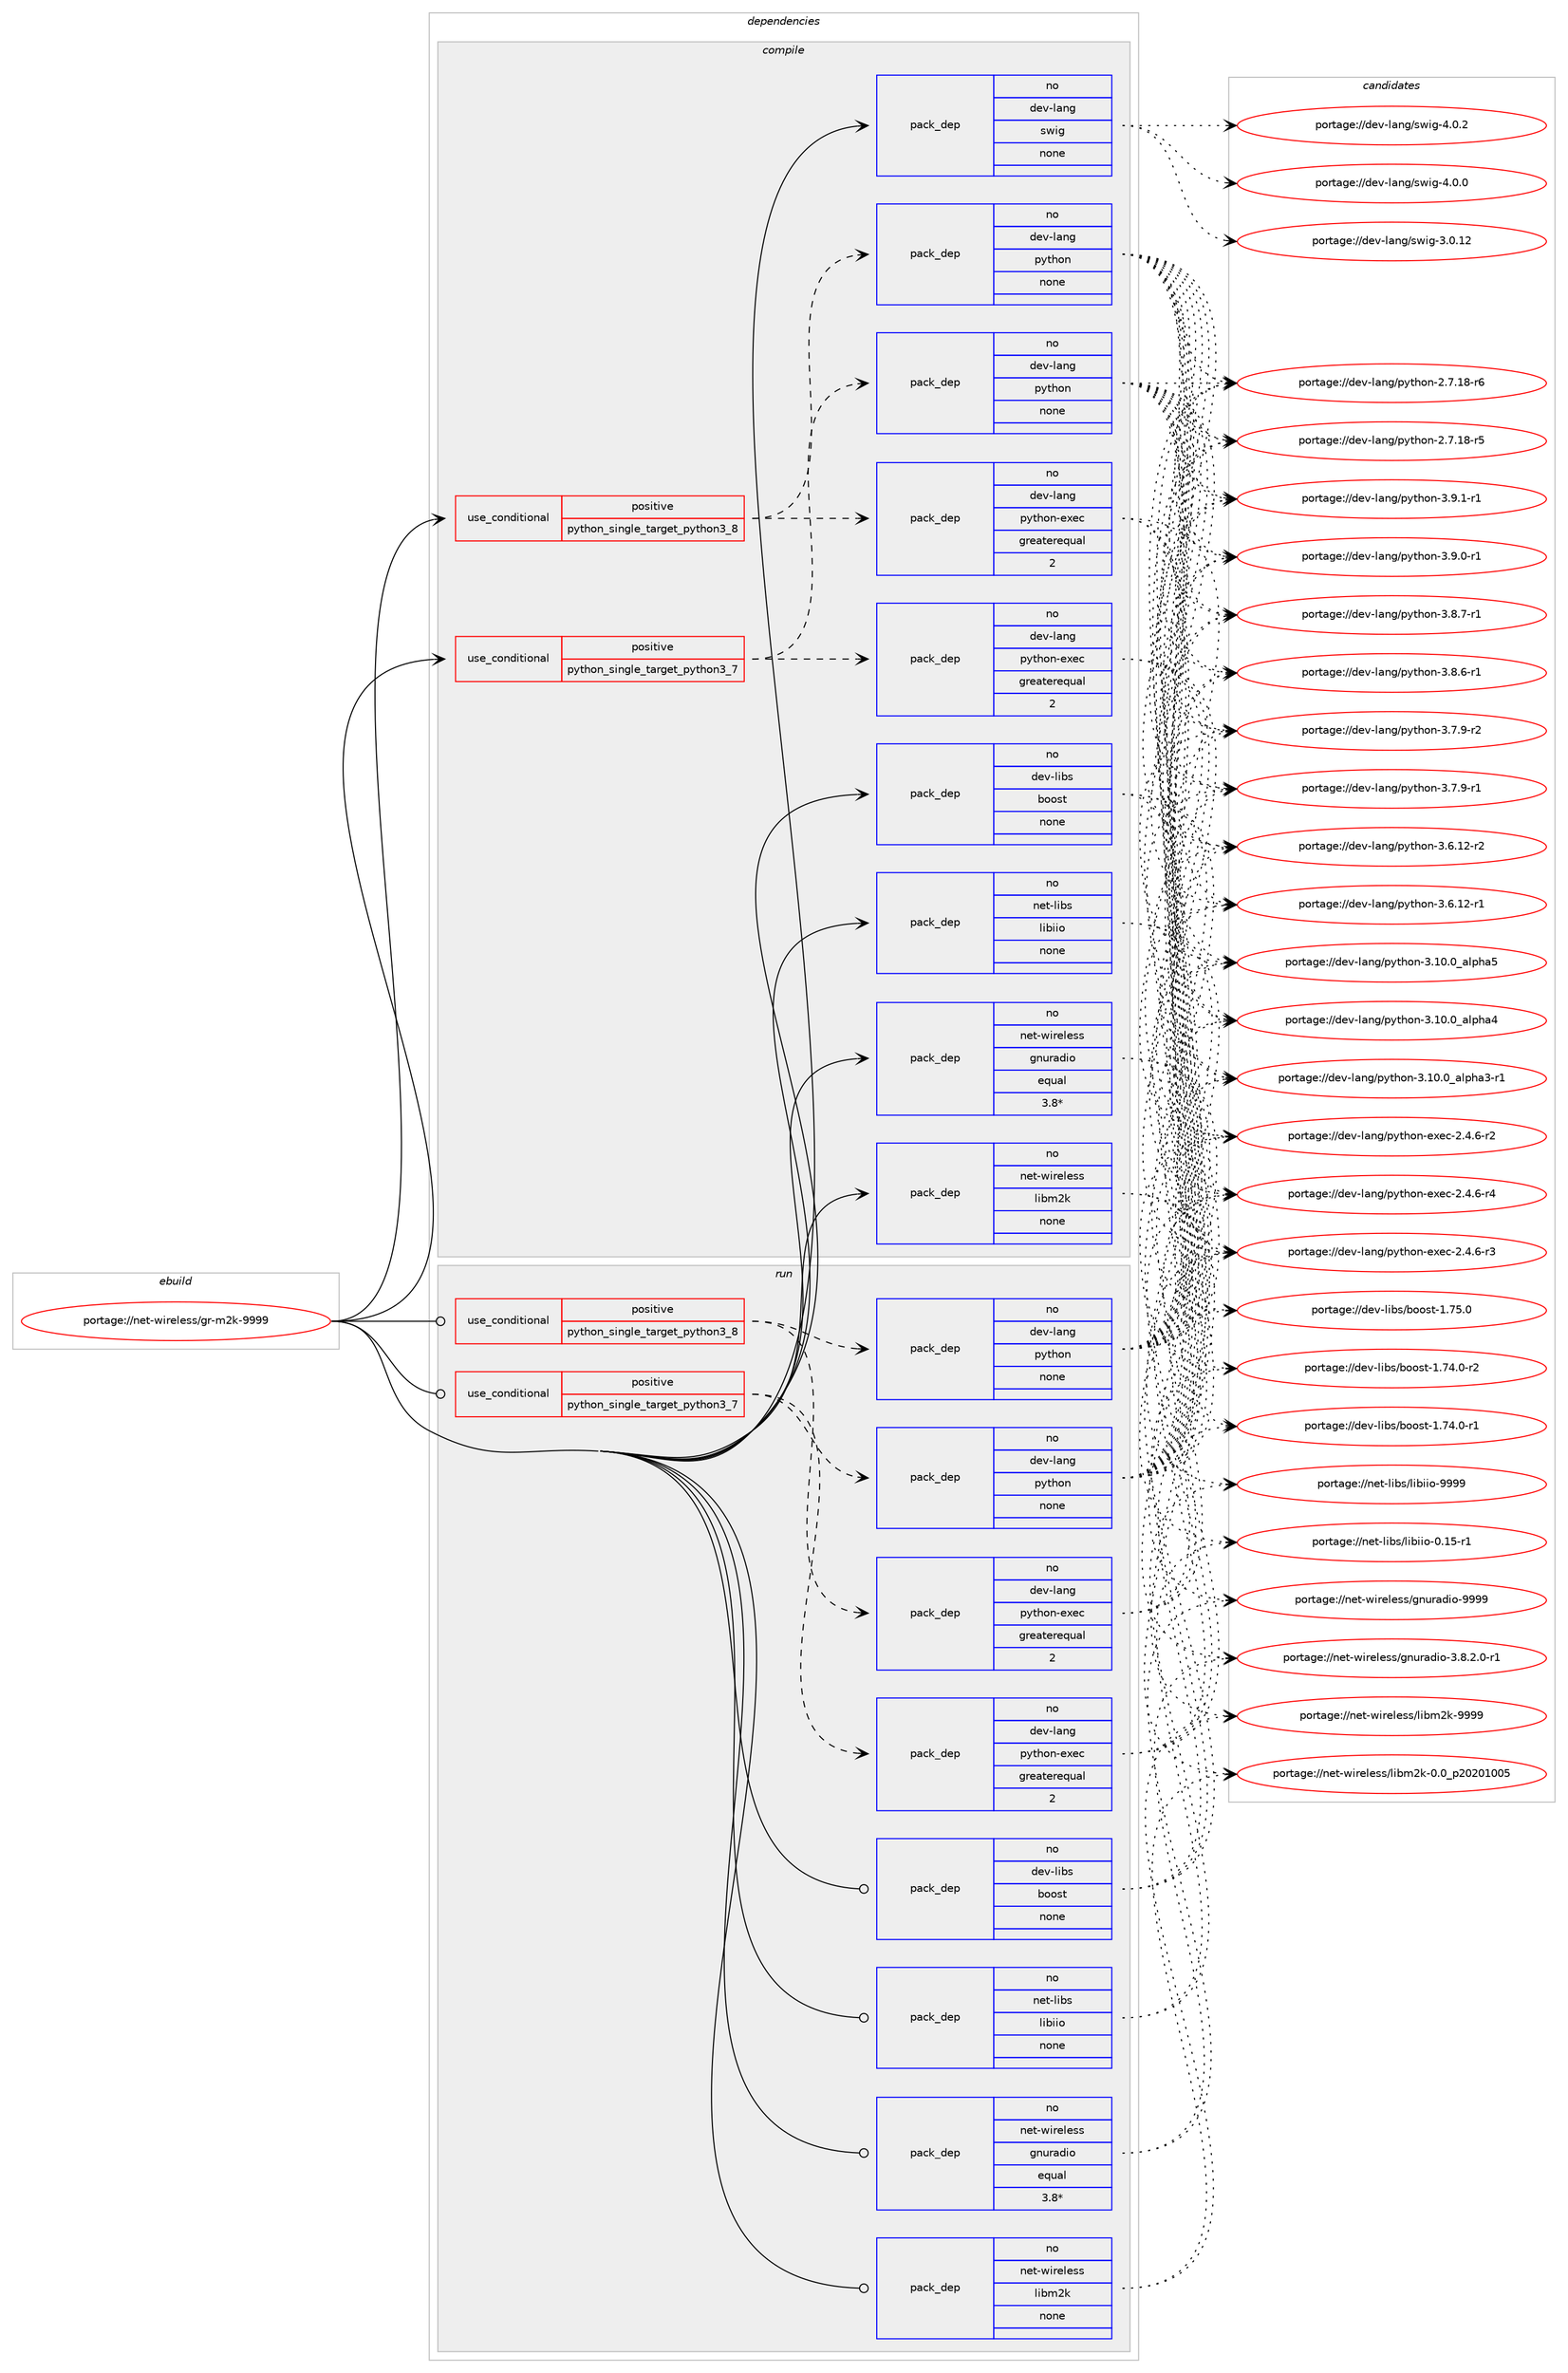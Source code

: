 digraph prolog {

# *************
# Graph options
# *************

newrank=true;
concentrate=true;
compound=true;
graph [rankdir=LR,fontname=Helvetica,fontsize=10,ranksep=1.5];#, ranksep=2.5, nodesep=0.2];
edge  [arrowhead=vee];
node  [fontname=Helvetica,fontsize=10];

# **********
# The ebuild
# **********

subgraph cluster_leftcol {
color=gray;
rank=same;
label=<<i>ebuild</i>>;
id [label="portage://net-wireless/gr-m2k-9999", color=red, width=4, href="../net-wireless/gr-m2k-9999.svg"];
}

# ****************
# The dependencies
# ****************

subgraph cluster_midcol {
color=gray;
label=<<i>dependencies</i>>;
subgraph cluster_compile {
fillcolor="#eeeeee";
style=filled;
label=<<i>compile</i>>;
subgraph cond4855 {
dependency15629 [label=<<TABLE BORDER="0" CELLBORDER="1" CELLSPACING="0" CELLPADDING="4"><TR><TD ROWSPAN="3" CELLPADDING="10">use_conditional</TD></TR><TR><TD>positive</TD></TR><TR><TD>python_single_target_python3_7</TD></TR></TABLE>>, shape=none, color=red];
subgraph pack10638 {
dependency15630 [label=<<TABLE BORDER="0" CELLBORDER="1" CELLSPACING="0" CELLPADDING="4" WIDTH="220"><TR><TD ROWSPAN="6" CELLPADDING="30">pack_dep</TD></TR><TR><TD WIDTH="110">no</TD></TR><TR><TD>dev-lang</TD></TR><TR><TD>python</TD></TR><TR><TD>none</TD></TR><TR><TD></TD></TR></TABLE>>, shape=none, color=blue];
}
dependency15629:e -> dependency15630:w [weight=20,style="dashed",arrowhead="vee"];
subgraph pack10639 {
dependency15631 [label=<<TABLE BORDER="0" CELLBORDER="1" CELLSPACING="0" CELLPADDING="4" WIDTH="220"><TR><TD ROWSPAN="6" CELLPADDING="30">pack_dep</TD></TR><TR><TD WIDTH="110">no</TD></TR><TR><TD>dev-lang</TD></TR><TR><TD>python-exec</TD></TR><TR><TD>greaterequal</TD></TR><TR><TD>2</TD></TR></TABLE>>, shape=none, color=blue];
}
dependency15629:e -> dependency15631:w [weight=20,style="dashed",arrowhead="vee"];
}
id:e -> dependency15629:w [weight=20,style="solid",arrowhead="vee"];
subgraph cond4856 {
dependency15632 [label=<<TABLE BORDER="0" CELLBORDER="1" CELLSPACING="0" CELLPADDING="4"><TR><TD ROWSPAN="3" CELLPADDING="10">use_conditional</TD></TR><TR><TD>positive</TD></TR><TR><TD>python_single_target_python3_8</TD></TR></TABLE>>, shape=none, color=red];
subgraph pack10640 {
dependency15633 [label=<<TABLE BORDER="0" CELLBORDER="1" CELLSPACING="0" CELLPADDING="4" WIDTH="220"><TR><TD ROWSPAN="6" CELLPADDING="30">pack_dep</TD></TR><TR><TD WIDTH="110">no</TD></TR><TR><TD>dev-lang</TD></TR><TR><TD>python</TD></TR><TR><TD>none</TD></TR><TR><TD></TD></TR></TABLE>>, shape=none, color=blue];
}
dependency15632:e -> dependency15633:w [weight=20,style="dashed",arrowhead="vee"];
subgraph pack10641 {
dependency15634 [label=<<TABLE BORDER="0" CELLBORDER="1" CELLSPACING="0" CELLPADDING="4" WIDTH="220"><TR><TD ROWSPAN="6" CELLPADDING="30">pack_dep</TD></TR><TR><TD WIDTH="110">no</TD></TR><TR><TD>dev-lang</TD></TR><TR><TD>python-exec</TD></TR><TR><TD>greaterequal</TD></TR><TR><TD>2</TD></TR></TABLE>>, shape=none, color=blue];
}
dependency15632:e -> dependency15634:w [weight=20,style="dashed",arrowhead="vee"];
}
id:e -> dependency15632:w [weight=20,style="solid",arrowhead="vee"];
subgraph pack10642 {
dependency15635 [label=<<TABLE BORDER="0" CELLBORDER="1" CELLSPACING="0" CELLPADDING="4" WIDTH="220"><TR><TD ROWSPAN="6" CELLPADDING="30">pack_dep</TD></TR><TR><TD WIDTH="110">no</TD></TR><TR><TD>dev-lang</TD></TR><TR><TD>swig</TD></TR><TR><TD>none</TD></TR><TR><TD></TD></TR></TABLE>>, shape=none, color=blue];
}
id:e -> dependency15635:w [weight=20,style="solid",arrowhead="vee"];
subgraph pack10643 {
dependency15636 [label=<<TABLE BORDER="0" CELLBORDER="1" CELLSPACING="0" CELLPADDING="4" WIDTH="220"><TR><TD ROWSPAN="6" CELLPADDING="30">pack_dep</TD></TR><TR><TD WIDTH="110">no</TD></TR><TR><TD>dev-libs</TD></TR><TR><TD>boost</TD></TR><TR><TD>none</TD></TR><TR><TD></TD></TR></TABLE>>, shape=none, color=blue];
}
id:e -> dependency15636:w [weight=20,style="solid",arrowhead="vee"];
subgraph pack10644 {
dependency15637 [label=<<TABLE BORDER="0" CELLBORDER="1" CELLSPACING="0" CELLPADDING="4" WIDTH="220"><TR><TD ROWSPAN="6" CELLPADDING="30">pack_dep</TD></TR><TR><TD WIDTH="110">no</TD></TR><TR><TD>net-libs</TD></TR><TR><TD>libiio</TD></TR><TR><TD>none</TD></TR><TR><TD></TD></TR></TABLE>>, shape=none, color=blue];
}
id:e -> dependency15637:w [weight=20,style="solid",arrowhead="vee"];
subgraph pack10645 {
dependency15638 [label=<<TABLE BORDER="0" CELLBORDER="1" CELLSPACING="0" CELLPADDING="4" WIDTH="220"><TR><TD ROWSPAN="6" CELLPADDING="30">pack_dep</TD></TR><TR><TD WIDTH="110">no</TD></TR><TR><TD>net-wireless</TD></TR><TR><TD>gnuradio</TD></TR><TR><TD>equal</TD></TR><TR><TD>3.8*</TD></TR></TABLE>>, shape=none, color=blue];
}
id:e -> dependency15638:w [weight=20,style="solid",arrowhead="vee"];
subgraph pack10646 {
dependency15639 [label=<<TABLE BORDER="0" CELLBORDER="1" CELLSPACING="0" CELLPADDING="4" WIDTH="220"><TR><TD ROWSPAN="6" CELLPADDING="30">pack_dep</TD></TR><TR><TD WIDTH="110">no</TD></TR><TR><TD>net-wireless</TD></TR><TR><TD>libm2k</TD></TR><TR><TD>none</TD></TR><TR><TD></TD></TR></TABLE>>, shape=none, color=blue];
}
id:e -> dependency15639:w [weight=20,style="solid",arrowhead="vee"];
}
subgraph cluster_compileandrun {
fillcolor="#eeeeee";
style=filled;
label=<<i>compile and run</i>>;
}
subgraph cluster_run {
fillcolor="#eeeeee";
style=filled;
label=<<i>run</i>>;
subgraph cond4857 {
dependency15640 [label=<<TABLE BORDER="0" CELLBORDER="1" CELLSPACING="0" CELLPADDING="4"><TR><TD ROWSPAN="3" CELLPADDING="10">use_conditional</TD></TR><TR><TD>positive</TD></TR><TR><TD>python_single_target_python3_7</TD></TR></TABLE>>, shape=none, color=red];
subgraph pack10647 {
dependency15641 [label=<<TABLE BORDER="0" CELLBORDER="1" CELLSPACING="0" CELLPADDING="4" WIDTH="220"><TR><TD ROWSPAN="6" CELLPADDING="30">pack_dep</TD></TR><TR><TD WIDTH="110">no</TD></TR><TR><TD>dev-lang</TD></TR><TR><TD>python</TD></TR><TR><TD>none</TD></TR><TR><TD></TD></TR></TABLE>>, shape=none, color=blue];
}
dependency15640:e -> dependency15641:w [weight=20,style="dashed",arrowhead="vee"];
subgraph pack10648 {
dependency15642 [label=<<TABLE BORDER="0" CELLBORDER="1" CELLSPACING="0" CELLPADDING="4" WIDTH="220"><TR><TD ROWSPAN="6" CELLPADDING="30">pack_dep</TD></TR><TR><TD WIDTH="110">no</TD></TR><TR><TD>dev-lang</TD></TR><TR><TD>python-exec</TD></TR><TR><TD>greaterequal</TD></TR><TR><TD>2</TD></TR></TABLE>>, shape=none, color=blue];
}
dependency15640:e -> dependency15642:w [weight=20,style="dashed",arrowhead="vee"];
}
id:e -> dependency15640:w [weight=20,style="solid",arrowhead="odot"];
subgraph cond4858 {
dependency15643 [label=<<TABLE BORDER="0" CELLBORDER="1" CELLSPACING="0" CELLPADDING="4"><TR><TD ROWSPAN="3" CELLPADDING="10">use_conditional</TD></TR><TR><TD>positive</TD></TR><TR><TD>python_single_target_python3_8</TD></TR></TABLE>>, shape=none, color=red];
subgraph pack10649 {
dependency15644 [label=<<TABLE BORDER="0" CELLBORDER="1" CELLSPACING="0" CELLPADDING="4" WIDTH="220"><TR><TD ROWSPAN="6" CELLPADDING="30">pack_dep</TD></TR><TR><TD WIDTH="110">no</TD></TR><TR><TD>dev-lang</TD></TR><TR><TD>python</TD></TR><TR><TD>none</TD></TR><TR><TD></TD></TR></TABLE>>, shape=none, color=blue];
}
dependency15643:e -> dependency15644:w [weight=20,style="dashed",arrowhead="vee"];
subgraph pack10650 {
dependency15645 [label=<<TABLE BORDER="0" CELLBORDER="1" CELLSPACING="0" CELLPADDING="4" WIDTH="220"><TR><TD ROWSPAN="6" CELLPADDING="30">pack_dep</TD></TR><TR><TD WIDTH="110">no</TD></TR><TR><TD>dev-lang</TD></TR><TR><TD>python-exec</TD></TR><TR><TD>greaterequal</TD></TR><TR><TD>2</TD></TR></TABLE>>, shape=none, color=blue];
}
dependency15643:e -> dependency15645:w [weight=20,style="dashed",arrowhead="vee"];
}
id:e -> dependency15643:w [weight=20,style="solid",arrowhead="odot"];
subgraph pack10651 {
dependency15646 [label=<<TABLE BORDER="0" CELLBORDER="1" CELLSPACING="0" CELLPADDING="4" WIDTH="220"><TR><TD ROWSPAN="6" CELLPADDING="30">pack_dep</TD></TR><TR><TD WIDTH="110">no</TD></TR><TR><TD>dev-libs</TD></TR><TR><TD>boost</TD></TR><TR><TD>none</TD></TR><TR><TD></TD></TR></TABLE>>, shape=none, color=blue];
}
id:e -> dependency15646:w [weight=20,style="solid",arrowhead="odot"];
subgraph pack10652 {
dependency15647 [label=<<TABLE BORDER="0" CELLBORDER="1" CELLSPACING="0" CELLPADDING="4" WIDTH="220"><TR><TD ROWSPAN="6" CELLPADDING="30">pack_dep</TD></TR><TR><TD WIDTH="110">no</TD></TR><TR><TD>net-libs</TD></TR><TR><TD>libiio</TD></TR><TR><TD>none</TD></TR><TR><TD></TD></TR></TABLE>>, shape=none, color=blue];
}
id:e -> dependency15647:w [weight=20,style="solid",arrowhead="odot"];
subgraph pack10653 {
dependency15648 [label=<<TABLE BORDER="0" CELLBORDER="1" CELLSPACING="0" CELLPADDING="4" WIDTH="220"><TR><TD ROWSPAN="6" CELLPADDING="30">pack_dep</TD></TR><TR><TD WIDTH="110">no</TD></TR><TR><TD>net-wireless</TD></TR><TR><TD>gnuradio</TD></TR><TR><TD>equal</TD></TR><TR><TD>3.8*</TD></TR></TABLE>>, shape=none, color=blue];
}
id:e -> dependency15648:w [weight=20,style="solid",arrowhead="odot"];
subgraph pack10654 {
dependency15649 [label=<<TABLE BORDER="0" CELLBORDER="1" CELLSPACING="0" CELLPADDING="4" WIDTH="220"><TR><TD ROWSPAN="6" CELLPADDING="30">pack_dep</TD></TR><TR><TD WIDTH="110">no</TD></TR><TR><TD>net-wireless</TD></TR><TR><TD>libm2k</TD></TR><TR><TD>none</TD></TR><TR><TD></TD></TR></TABLE>>, shape=none, color=blue];
}
id:e -> dependency15649:w [weight=20,style="solid",arrowhead="odot"];
}
}

# **************
# The candidates
# **************

subgraph cluster_choices {
rank=same;
color=gray;
label=<<i>candidates</i>>;

subgraph choice10638 {
color=black;
nodesep=1;
choice1001011184510897110103471121211161041111104551465746494511449 [label="portage://dev-lang/python-3.9.1-r1", color=red, width=4,href="../dev-lang/python-3.9.1-r1.svg"];
choice1001011184510897110103471121211161041111104551465746484511449 [label="portage://dev-lang/python-3.9.0-r1", color=red, width=4,href="../dev-lang/python-3.9.0-r1.svg"];
choice1001011184510897110103471121211161041111104551465646554511449 [label="portage://dev-lang/python-3.8.7-r1", color=red, width=4,href="../dev-lang/python-3.8.7-r1.svg"];
choice1001011184510897110103471121211161041111104551465646544511449 [label="portage://dev-lang/python-3.8.6-r1", color=red, width=4,href="../dev-lang/python-3.8.6-r1.svg"];
choice1001011184510897110103471121211161041111104551465546574511450 [label="portage://dev-lang/python-3.7.9-r2", color=red, width=4,href="../dev-lang/python-3.7.9-r2.svg"];
choice1001011184510897110103471121211161041111104551465546574511449 [label="portage://dev-lang/python-3.7.9-r1", color=red, width=4,href="../dev-lang/python-3.7.9-r1.svg"];
choice100101118451089711010347112121116104111110455146544649504511450 [label="portage://dev-lang/python-3.6.12-r2", color=red, width=4,href="../dev-lang/python-3.6.12-r2.svg"];
choice100101118451089711010347112121116104111110455146544649504511449 [label="portage://dev-lang/python-3.6.12-r1", color=red, width=4,href="../dev-lang/python-3.6.12-r1.svg"];
choice1001011184510897110103471121211161041111104551464948464895971081121049753 [label="portage://dev-lang/python-3.10.0_alpha5", color=red, width=4,href="../dev-lang/python-3.10.0_alpha5.svg"];
choice1001011184510897110103471121211161041111104551464948464895971081121049752 [label="portage://dev-lang/python-3.10.0_alpha4", color=red, width=4,href="../dev-lang/python-3.10.0_alpha4.svg"];
choice10010111845108971101034711212111610411111045514649484648959710811210497514511449 [label="portage://dev-lang/python-3.10.0_alpha3-r1", color=red, width=4,href="../dev-lang/python-3.10.0_alpha3-r1.svg"];
choice100101118451089711010347112121116104111110455046554649564511454 [label="portage://dev-lang/python-2.7.18-r6", color=red, width=4,href="../dev-lang/python-2.7.18-r6.svg"];
choice100101118451089711010347112121116104111110455046554649564511453 [label="portage://dev-lang/python-2.7.18-r5", color=red, width=4,href="../dev-lang/python-2.7.18-r5.svg"];
dependency15630:e -> choice1001011184510897110103471121211161041111104551465746494511449:w [style=dotted,weight="100"];
dependency15630:e -> choice1001011184510897110103471121211161041111104551465746484511449:w [style=dotted,weight="100"];
dependency15630:e -> choice1001011184510897110103471121211161041111104551465646554511449:w [style=dotted,weight="100"];
dependency15630:e -> choice1001011184510897110103471121211161041111104551465646544511449:w [style=dotted,weight="100"];
dependency15630:e -> choice1001011184510897110103471121211161041111104551465546574511450:w [style=dotted,weight="100"];
dependency15630:e -> choice1001011184510897110103471121211161041111104551465546574511449:w [style=dotted,weight="100"];
dependency15630:e -> choice100101118451089711010347112121116104111110455146544649504511450:w [style=dotted,weight="100"];
dependency15630:e -> choice100101118451089711010347112121116104111110455146544649504511449:w [style=dotted,weight="100"];
dependency15630:e -> choice1001011184510897110103471121211161041111104551464948464895971081121049753:w [style=dotted,weight="100"];
dependency15630:e -> choice1001011184510897110103471121211161041111104551464948464895971081121049752:w [style=dotted,weight="100"];
dependency15630:e -> choice10010111845108971101034711212111610411111045514649484648959710811210497514511449:w [style=dotted,weight="100"];
dependency15630:e -> choice100101118451089711010347112121116104111110455046554649564511454:w [style=dotted,weight="100"];
dependency15630:e -> choice100101118451089711010347112121116104111110455046554649564511453:w [style=dotted,weight="100"];
}
subgraph choice10639 {
color=black;
nodesep=1;
choice10010111845108971101034711212111610411111045101120101994550465246544511452 [label="portage://dev-lang/python-exec-2.4.6-r4", color=red, width=4,href="../dev-lang/python-exec-2.4.6-r4.svg"];
choice10010111845108971101034711212111610411111045101120101994550465246544511451 [label="portage://dev-lang/python-exec-2.4.6-r3", color=red, width=4,href="../dev-lang/python-exec-2.4.6-r3.svg"];
choice10010111845108971101034711212111610411111045101120101994550465246544511450 [label="portage://dev-lang/python-exec-2.4.6-r2", color=red, width=4,href="../dev-lang/python-exec-2.4.6-r2.svg"];
dependency15631:e -> choice10010111845108971101034711212111610411111045101120101994550465246544511452:w [style=dotted,weight="100"];
dependency15631:e -> choice10010111845108971101034711212111610411111045101120101994550465246544511451:w [style=dotted,weight="100"];
dependency15631:e -> choice10010111845108971101034711212111610411111045101120101994550465246544511450:w [style=dotted,weight="100"];
}
subgraph choice10640 {
color=black;
nodesep=1;
choice1001011184510897110103471121211161041111104551465746494511449 [label="portage://dev-lang/python-3.9.1-r1", color=red, width=4,href="../dev-lang/python-3.9.1-r1.svg"];
choice1001011184510897110103471121211161041111104551465746484511449 [label="portage://dev-lang/python-3.9.0-r1", color=red, width=4,href="../dev-lang/python-3.9.0-r1.svg"];
choice1001011184510897110103471121211161041111104551465646554511449 [label="portage://dev-lang/python-3.8.7-r1", color=red, width=4,href="../dev-lang/python-3.8.7-r1.svg"];
choice1001011184510897110103471121211161041111104551465646544511449 [label="portage://dev-lang/python-3.8.6-r1", color=red, width=4,href="../dev-lang/python-3.8.6-r1.svg"];
choice1001011184510897110103471121211161041111104551465546574511450 [label="portage://dev-lang/python-3.7.9-r2", color=red, width=4,href="../dev-lang/python-3.7.9-r2.svg"];
choice1001011184510897110103471121211161041111104551465546574511449 [label="portage://dev-lang/python-3.7.9-r1", color=red, width=4,href="../dev-lang/python-3.7.9-r1.svg"];
choice100101118451089711010347112121116104111110455146544649504511450 [label="portage://dev-lang/python-3.6.12-r2", color=red, width=4,href="../dev-lang/python-3.6.12-r2.svg"];
choice100101118451089711010347112121116104111110455146544649504511449 [label="portage://dev-lang/python-3.6.12-r1", color=red, width=4,href="../dev-lang/python-3.6.12-r1.svg"];
choice1001011184510897110103471121211161041111104551464948464895971081121049753 [label="portage://dev-lang/python-3.10.0_alpha5", color=red, width=4,href="../dev-lang/python-3.10.0_alpha5.svg"];
choice1001011184510897110103471121211161041111104551464948464895971081121049752 [label="portage://dev-lang/python-3.10.0_alpha4", color=red, width=4,href="../dev-lang/python-3.10.0_alpha4.svg"];
choice10010111845108971101034711212111610411111045514649484648959710811210497514511449 [label="portage://dev-lang/python-3.10.0_alpha3-r1", color=red, width=4,href="../dev-lang/python-3.10.0_alpha3-r1.svg"];
choice100101118451089711010347112121116104111110455046554649564511454 [label="portage://dev-lang/python-2.7.18-r6", color=red, width=4,href="../dev-lang/python-2.7.18-r6.svg"];
choice100101118451089711010347112121116104111110455046554649564511453 [label="portage://dev-lang/python-2.7.18-r5", color=red, width=4,href="../dev-lang/python-2.7.18-r5.svg"];
dependency15633:e -> choice1001011184510897110103471121211161041111104551465746494511449:w [style=dotted,weight="100"];
dependency15633:e -> choice1001011184510897110103471121211161041111104551465746484511449:w [style=dotted,weight="100"];
dependency15633:e -> choice1001011184510897110103471121211161041111104551465646554511449:w [style=dotted,weight="100"];
dependency15633:e -> choice1001011184510897110103471121211161041111104551465646544511449:w [style=dotted,weight="100"];
dependency15633:e -> choice1001011184510897110103471121211161041111104551465546574511450:w [style=dotted,weight="100"];
dependency15633:e -> choice1001011184510897110103471121211161041111104551465546574511449:w [style=dotted,weight="100"];
dependency15633:e -> choice100101118451089711010347112121116104111110455146544649504511450:w [style=dotted,weight="100"];
dependency15633:e -> choice100101118451089711010347112121116104111110455146544649504511449:w [style=dotted,weight="100"];
dependency15633:e -> choice1001011184510897110103471121211161041111104551464948464895971081121049753:w [style=dotted,weight="100"];
dependency15633:e -> choice1001011184510897110103471121211161041111104551464948464895971081121049752:w [style=dotted,weight="100"];
dependency15633:e -> choice10010111845108971101034711212111610411111045514649484648959710811210497514511449:w [style=dotted,weight="100"];
dependency15633:e -> choice100101118451089711010347112121116104111110455046554649564511454:w [style=dotted,weight="100"];
dependency15633:e -> choice100101118451089711010347112121116104111110455046554649564511453:w [style=dotted,weight="100"];
}
subgraph choice10641 {
color=black;
nodesep=1;
choice10010111845108971101034711212111610411111045101120101994550465246544511452 [label="portage://dev-lang/python-exec-2.4.6-r4", color=red, width=4,href="../dev-lang/python-exec-2.4.6-r4.svg"];
choice10010111845108971101034711212111610411111045101120101994550465246544511451 [label="portage://dev-lang/python-exec-2.4.6-r3", color=red, width=4,href="../dev-lang/python-exec-2.4.6-r3.svg"];
choice10010111845108971101034711212111610411111045101120101994550465246544511450 [label="portage://dev-lang/python-exec-2.4.6-r2", color=red, width=4,href="../dev-lang/python-exec-2.4.6-r2.svg"];
dependency15634:e -> choice10010111845108971101034711212111610411111045101120101994550465246544511452:w [style=dotted,weight="100"];
dependency15634:e -> choice10010111845108971101034711212111610411111045101120101994550465246544511451:w [style=dotted,weight="100"];
dependency15634:e -> choice10010111845108971101034711212111610411111045101120101994550465246544511450:w [style=dotted,weight="100"];
}
subgraph choice10642 {
color=black;
nodesep=1;
choice100101118451089711010347115119105103455246484650 [label="portage://dev-lang/swig-4.0.2", color=red, width=4,href="../dev-lang/swig-4.0.2.svg"];
choice100101118451089711010347115119105103455246484648 [label="portage://dev-lang/swig-4.0.0", color=red, width=4,href="../dev-lang/swig-4.0.0.svg"];
choice10010111845108971101034711511910510345514648464950 [label="portage://dev-lang/swig-3.0.12", color=red, width=4,href="../dev-lang/swig-3.0.12.svg"];
dependency15635:e -> choice100101118451089711010347115119105103455246484650:w [style=dotted,weight="100"];
dependency15635:e -> choice100101118451089711010347115119105103455246484648:w [style=dotted,weight="100"];
dependency15635:e -> choice10010111845108971101034711511910510345514648464950:w [style=dotted,weight="100"];
}
subgraph choice10643 {
color=black;
nodesep=1;
choice1001011184510810598115479811111111511645494655534648 [label="portage://dev-libs/boost-1.75.0", color=red, width=4,href="../dev-libs/boost-1.75.0.svg"];
choice10010111845108105981154798111111115116454946555246484511450 [label="portage://dev-libs/boost-1.74.0-r2", color=red, width=4,href="../dev-libs/boost-1.74.0-r2.svg"];
choice10010111845108105981154798111111115116454946555246484511449 [label="portage://dev-libs/boost-1.74.0-r1", color=red, width=4,href="../dev-libs/boost-1.74.0-r1.svg"];
dependency15636:e -> choice1001011184510810598115479811111111511645494655534648:w [style=dotted,weight="100"];
dependency15636:e -> choice10010111845108105981154798111111115116454946555246484511450:w [style=dotted,weight="100"];
dependency15636:e -> choice10010111845108105981154798111111115116454946555246484511449:w [style=dotted,weight="100"];
}
subgraph choice10644 {
color=black;
nodesep=1;
choice110101116451081059811547108105981051051114557575757 [label="portage://net-libs/libiio-9999", color=red, width=4,href="../net-libs/libiio-9999.svg"];
choice1101011164510810598115471081059810510511145484649534511449 [label="portage://net-libs/libiio-0.15-r1", color=red, width=4,href="../net-libs/libiio-0.15-r1.svg"];
dependency15637:e -> choice110101116451081059811547108105981051051114557575757:w [style=dotted,weight="100"];
dependency15637:e -> choice1101011164510810598115471081059810510511145484649534511449:w [style=dotted,weight="100"];
}
subgraph choice10645 {
color=black;
nodesep=1;
choice1101011164511910511410110810111511547103110117114971001051114557575757 [label="portage://net-wireless/gnuradio-9999", color=red, width=4,href="../net-wireless/gnuradio-9999.svg"];
choice11010111645119105114101108101115115471031101171149710010511145514656465046484511449 [label="portage://net-wireless/gnuradio-3.8.2.0-r1", color=red, width=4,href="../net-wireless/gnuradio-3.8.2.0-r1.svg"];
dependency15638:e -> choice1101011164511910511410110810111511547103110117114971001051114557575757:w [style=dotted,weight="100"];
dependency15638:e -> choice11010111645119105114101108101115115471031101171149710010511145514656465046484511449:w [style=dotted,weight="100"];
}
subgraph choice10646 {
color=black;
nodesep=1;
choice110101116451191051141011081011151154710810598109501074557575757 [label="portage://net-wireless/libm2k-9999", color=red, width=4,href="../net-wireless/libm2k-9999.svg"];
choice1101011164511910511410110810111511547108105981095010745484648951125048504849484853 [label="portage://net-wireless/libm2k-0.0_p20201005", color=red, width=4,href="../net-wireless/libm2k-0.0_p20201005.svg"];
dependency15639:e -> choice110101116451191051141011081011151154710810598109501074557575757:w [style=dotted,weight="100"];
dependency15639:e -> choice1101011164511910511410110810111511547108105981095010745484648951125048504849484853:w [style=dotted,weight="100"];
}
subgraph choice10647 {
color=black;
nodesep=1;
choice1001011184510897110103471121211161041111104551465746494511449 [label="portage://dev-lang/python-3.9.1-r1", color=red, width=4,href="../dev-lang/python-3.9.1-r1.svg"];
choice1001011184510897110103471121211161041111104551465746484511449 [label="portage://dev-lang/python-3.9.0-r1", color=red, width=4,href="../dev-lang/python-3.9.0-r1.svg"];
choice1001011184510897110103471121211161041111104551465646554511449 [label="portage://dev-lang/python-3.8.7-r1", color=red, width=4,href="../dev-lang/python-3.8.7-r1.svg"];
choice1001011184510897110103471121211161041111104551465646544511449 [label="portage://dev-lang/python-3.8.6-r1", color=red, width=4,href="../dev-lang/python-3.8.6-r1.svg"];
choice1001011184510897110103471121211161041111104551465546574511450 [label="portage://dev-lang/python-3.7.9-r2", color=red, width=4,href="../dev-lang/python-3.7.9-r2.svg"];
choice1001011184510897110103471121211161041111104551465546574511449 [label="portage://dev-lang/python-3.7.9-r1", color=red, width=4,href="../dev-lang/python-3.7.9-r1.svg"];
choice100101118451089711010347112121116104111110455146544649504511450 [label="portage://dev-lang/python-3.6.12-r2", color=red, width=4,href="../dev-lang/python-3.6.12-r2.svg"];
choice100101118451089711010347112121116104111110455146544649504511449 [label="portage://dev-lang/python-3.6.12-r1", color=red, width=4,href="../dev-lang/python-3.6.12-r1.svg"];
choice1001011184510897110103471121211161041111104551464948464895971081121049753 [label="portage://dev-lang/python-3.10.0_alpha5", color=red, width=4,href="../dev-lang/python-3.10.0_alpha5.svg"];
choice1001011184510897110103471121211161041111104551464948464895971081121049752 [label="portage://dev-lang/python-3.10.0_alpha4", color=red, width=4,href="../dev-lang/python-3.10.0_alpha4.svg"];
choice10010111845108971101034711212111610411111045514649484648959710811210497514511449 [label="portage://dev-lang/python-3.10.0_alpha3-r1", color=red, width=4,href="../dev-lang/python-3.10.0_alpha3-r1.svg"];
choice100101118451089711010347112121116104111110455046554649564511454 [label="portage://dev-lang/python-2.7.18-r6", color=red, width=4,href="../dev-lang/python-2.7.18-r6.svg"];
choice100101118451089711010347112121116104111110455046554649564511453 [label="portage://dev-lang/python-2.7.18-r5", color=red, width=4,href="../dev-lang/python-2.7.18-r5.svg"];
dependency15641:e -> choice1001011184510897110103471121211161041111104551465746494511449:w [style=dotted,weight="100"];
dependency15641:e -> choice1001011184510897110103471121211161041111104551465746484511449:w [style=dotted,weight="100"];
dependency15641:e -> choice1001011184510897110103471121211161041111104551465646554511449:w [style=dotted,weight="100"];
dependency15641:e -> choice1001011184510897110103471121211161041111104551465646544511449:w [style=dotted,weight="100"];
dependency15641:e -> choice1001011184510897110103471121211161041111104551465546574511450:w [style=dotted,weight="100"];
dependency15641:e -> choice1001011184510897110103471121211161041111104551465546574511449:w [style=dotted,weight="100"];
dependency15641:e -> choice100101118451089711010347112121116104111110455146544649504511450:w [style=dotted,weight="100"];
dependency15641:e -> choice100101118451089711010347112121116104111110455146544649504511449:w [style=dotted,weight="100"];
dependency15641:e -> choice1001011184510897110103471121211161041111104551464948464895971081121049753:w [style=dotted,weight="100"];
dependency15641:e -> choice1001011184510897110103471121211161041111104551464948464895971081121049752:w [style=dotted,weight="100"];
dependency15641:e -> choice10010111845108971101034711212111610411111045514649484648959710811210497514511449:w [style=dotted,weight="100"];
dependency15641:e -> choice100101118451089711010347112121116104111110455046554649564511454:w [style=dotted,weight="100"];
dependency15641:e -> choice100101118451089711010347112121116104111110455046554649564511453:w [style=dotted,weight="100"];
}
subgraph choice10648 {
color=black;
nodesep=1;
choice10010111845108971101034711212111610411111045101120101994550465246544511452 [label="portage://dev-lang/python-exec-2.4.6-r4", color=red, width=4,href="../dev-lang/python-exec-2.4.6-r4.svg"];
choice10010111845108971101034711212111610411111045101120101994550465246544511451 [label="portage://dev-lang/python-exec-2.4.6-r3", color=red, width=4,href="../dev-lang/python-exec-2.4.6-r3.svg"];
choice10010111845108971101034711212111610411111045101120101994550465246544511450 [label="portage://dev-lang/python-exec-2.4.6-r2", color=red, width=4,href="../dev-lang/python-exec-2.4.6-r2.svg"];
dependency15642:e -> choice10010111845108971101034711212111610411111045101120101994550465246544511452:w [style=dotted,weight="100"];
dependency15642:e -> choice10010111845108971101034711212111610411111045101120101994550465246544511451:w [style=dotted,weight="100"];
dependency15642:e -> choice10010111845108971101034711212111610411111045101120101994550465246544511450:w [style=dotted,weight="100"];
}
subgraph choice10649 {
color=black;
nodesep=1;
choice1001011184510897110103471121211161041111104551465746494511449 [label="portage://dev-lang/python-3.9.1-r1", color=red, width=4,href="../dev-lang/python-3.9.1-r1.svg"];
choice1001011184510897110103471121211161041111104551465746484511449 [label="portage://dev-lang/python-3.9.0-r1", color=red, width=4,href="../dev-lang/python-3.9.0-r1.svg"];
choice1001011184510897110103471121211161041111104551465646554511449 [label="portage://dev-lang/python-3.8.7-r1", color=red, width=4,href="../dev-lang/python-3.8.7-r1.svg"];
choice1001011184510897110103471121211161041111104551465646544511449 [label="portage://dev-lang/python-3.8.6-r1", color=red, width=4,href="../dev-lang/python-3.8.6-r1.svg"];
choice1001011184510897110103471121211161041111104551465546574511450 [label="portage://dev-lang/python-3.7.9-r2", color=red, width=4,href="../dev-lang/python-3.7.9-r2.svg"];
choice1001011184510897110103471121211161041111104551465546574511449 [label="portage://dev-lang/python-3.7.9-r1", color=red, width=4,href="../dev-lang/python-3.7.9-r1.svg"];
choice100101118451089711010347112121116104111110455146544649504511450 [label="portage://dev-lang/python-3.6.12-r2", color=red, width=4,href="../dev-lang/python-3.6.12-r2.svg"];
choice100101118451089711010347112121116104111110455146544649504511449 [label="portage://dev-lang/python-3.6.12-r1", color=red, width=4,href="../dev-lang/python-3.6.12-r1.svg"];
choice1001011184510897110103471121211161041111104551464948464895971081121049753 [label="portage://dev-lang/python-3.10.0_alpha5", color=red, width=4,href="../dev-lang/python-3.10.0_alpha5.svg"];
choice1001011184510897110103471121211161041111104551464948464895971081121049752 [label="portage://dev-lang/python-3.10.0_alpha4", color=red, width=4,href="../dev-lang/python-3.10.0_alpha4.svg"];
choice10010111845108971101034711212111610411111045514649484648959710811210497514511449 [label="portage://dev-lang/python-3.10.0_alpha3-r1", color=red, width=4,href="../dev-lang/python-3.10.0_alpha3-r1.svg"];
choice100101118451089711010347112121116104111110455046554649564511454 [label="portage://dev-lang/python-2.7.18-r6", color=red, width=4,href="../dev-lang/python-2.7.18-r6.svg"];
choice100101118451089711010347112121116104111110455046554649564511453 [label="portage://dev-lang/python-2.7.18-r5", color=red, width=4,href="../dev-lang/python-2.7.18-r5.svg"];
dependency15644:e -> choice1001011184510897110103471121211161041111104551465746494511449:w [style=dotted,weight="100"];
dependency15644:e -> choice1001011184510897110103471121211161041111104551465746484511449:w [style=dotted,weight="100"];
dependency15644:e -> choice1001011184510897110103471121211161041111104551465646554511449:w [style=dotted,weight="100"];
dependency15644:e -> choice1001011184510897110103471121211161041111104551465646544511449:w [style=dotted,weight="100"];
dependency15644:e -> choice1001011184510897110103471121211161041111104551465546574511450:w [style=dotted,weight="100"];
dependency15644:e -> choice1001011184510897110103471121211161041111104551465546574511449:w [style=dotted,weight="100"];
dependency15644:e -> choice100101118451089711010347112121116104111110455146544649504511450:w [style=dotted,weight="100"];
dependency15644:e -> choice100101118451089711010347112121116104111110455146544649504511449:w [style=dotted,weight="100"];
dependency15644:e -> choice1001011184510897110103471121211161041111104551464948464895971081121049753:w [style=dotted,weight="100"];
dependency15644:e -> choice1001011184510897110103471121211161041111104551464948464895971081121049752:w [style=dotted,weight="100"];
dependency15644:e -> choice10010111845108971101034711212111610411111045514649484648959710811210497514511449:w [style=dotted,weight="100"];
dependency15644:e -> choice100101118451089711010347112121116104111110455046554649564511454:w [style=dotted,weight="100"];
dependency15644:e -> choice100101118451089711010347112121116104111110455046554649564511453:w [style=dotted,weight="100"];
}
subgraph choice10650 {
color=black;
nodesep=1;
choice10010111845108971101034711212111610411111045101120101994550465246544511452 [label="portage://dev-lang/python-exec-2.4.6-r4", color=red, width=4,href="../dev-lang/python-exec-2.4.6-r4.svg"];
choice10010111845108971101034711212111610411111045101120101994550465246544511451 [label="portage://dev-lang/python-exec-2.4.6-r3", color=red, width=4,href="../dev-lang/python-exec-2.4.6-r3.svg"];
choice10010111845108971101034711212111610411111045101120101994550465246544511450 [label="portage://dev-lang/python-exec-2.4.6-r2", color=red, width=4,href="../dev-lang/python-exec-2.4.6-r2.svg"];
dependency15645:e -> choice10010111845108971101034711212111610411111045101120101994550465246544511452:w [style=dotted,weight="100"];
dependency15645:e -> choice10010111845108971101034711212111610411111045101120101994550465246544511451:w [style=dotted,weight="100"];
dependency15645:e -> choice10010111845108971101034711212111610411111045101120101994550465246544511450:w [style=dotted,weight="100"];
}
subgraph choice10651 {
color=black;
nodesep=1;
choice1001011184510810598115479811111111511645494655534648 [label="portage://dev-libs/boost-1.75.0", color=red, width=4,href="../dev-libs/boost-1.75.0.svg"];
choice10010111845108105981154798111111115116454946555246484511450 [label="portage://dev-libs/boost-1.74.0-r2", color=red, width=4,href="../dev-libs/boost-1.74.0-r2.svg"];
choice10010111845108105981154798111111115116454946555246484511449 [label="portage://dev-libs/boost-1.74.0-r1", color=red, width=4,href="../dev-libs/boost-1.74.0-r1.svg"];
dependency15646:e -> choice1001011184510810598115479811111111511645494655534648:w [style=dotted,weight="100"];
dependency15646:e -> choice10010111845108105981154798111111115116454946555246484511450:w [style=dotted,weight="100"];
dependency15646:e -> choice10010111845108105981154798111111115116454946555246484511449:w [style=dotted,weight="100"];
}
subgraph choice10652 {
color=black;
nodesep=1;
choice110101116451081059811547108105981051051114557575757 [label="portage://net-libs/libiio-9999", color=red, width=4,href="../net-libs/libiio-9999.svg"];
choice1101011164510810598115471081059810510511145484649534511449 [label="portage://net-libs/libiio-0.15-r1", color=red, width=4,href="../net-libs/libiio-0.15-r1.svg"];
dependency15647:e -> choice110101116451081059811547108105981051051114557575757:w [style=dotted,weight="100"];
dependency15647:e -> choice1101011164510810598115471081059810510511145484649534511449:w [style=dotted,weight="100"];
}
subgraph choice10653 {
color=black;
nodesep=1;
choice1101011164511910511410110810111511547103110117114971001051114557575757 [label="portage://net-wireless/gnuradio-9999", color=red, width=4,href="../net-wireless/gnuradio-9999.svg"];
choice11010111645119105114101108101115115471031101171149710010511145514656465046484511449 [label="portage://net-wireless/gnuradio-3.8.2.0-r1", color=red, width=4,href="../net-wireless/gnuradio-3.8.2.0-r1.svg"];
dependency15648:e -> choice1101011164511910511410110810111511547103110117114971001051114557575757:w [style=dotted,weight="100"];
dependency15648:e -> choice11010111645119105114101108101115115471031101171149710010511145514656465046484511449:w [style=dotted,weight="100"];
}
subgraph choice10654 {
color=black;
nodesep=1;
choice110101116451191051141011081011151154710810598109501074557575757 [label="portage://net-wireless/libm2k-9999", color=red, width=4,href="../net-wireless/libm2k-9999.svg"];
choice1101011164511910511410110810111511547108105981095010745484648951125048504849484853 [label="portage://net-wireless/libm2k-0.0_p20201005", color=red, width=4,href="../net-wireless/libm2k-0.0_p20201005.svg"];
dependency15649:e -> choice110101116451191051141011081011151154710810598109501074557575757:w [style=dotted,weight="100"];
dependency15649:e -> choice1101011164511910511410110810111511547108105981095010745484648951125048504849484853:w [style=dotted,weight="100"];
}
}

}
